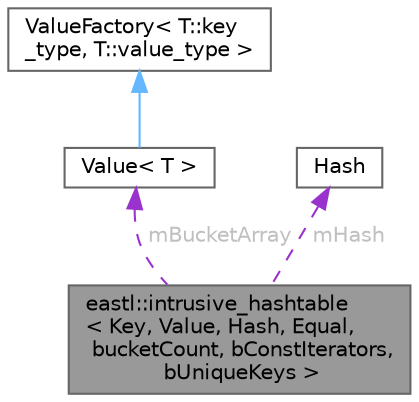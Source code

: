 digraph "eastl::intrusive_hashtable&lt; Key, Value, Hash, Equal, bucketCount, bConstIterators, bUniqueKeys &gt;"
{
 // LATEX_PDF_SIZE
  bgcolor="transparent";
  edge [fontname=Helvetica,fontsize=10,labelfontname=Helvetica,labelfontsize=10];
  node [fontname=Helvetica,fontsize=10,shape=box,height=0.2,width=0.4];
  Node1 [id="Node000001",label="eastl::intrusive_hashtable\l\< Key, Value, Hash, Equal,\l bucketCount, bConstIterators,\l bUniqueKeys \>",height=0.2,width=0.4,color="gray40", fillcolor="grey60", style="filled", fontcolor="black",tooltip=" "];
  Node2 -> Node1 [id="edge1_Node000001_Node000002",dir="back",color="darkorchid3",style="dashed",tooltip=" ",label=" mBucketArray",fontcolor="grey" ];
  Node2 [id="Node000002",label="Value\< T \>",height=0.2,width=0.4,color="gray40", fillcolor="white", style="filled",URL="$struct_value.html",tooltip=" "];
  Node3 -> Node2 [id="edge2_Node000002_Node000003",dir="back",color="steelblue1",style="solid",tooltip=" "];
  Node3 [id="Node000003",label="ValueFactory\< T::key\l_type, T::value_type \>",height=0.2,width=0.4,color="gray40", fillcolor="white", style="filled",URL="$struct_value_factory.html",tooltip=" "];
  Node4 -> Node1 [id="edge3_Node000001_Node000004",dir="back",color="darkorchid3",style="dashed",tooltip=" ",label=" mHash",fontcolor="grey" ];
  Node4 [id="Node000004",label="Hash",height=0.2,width=0.4,color="gray40", fillcolor="white", style="filled",URL="$struct_hash.html",tooltip=" "];
}

